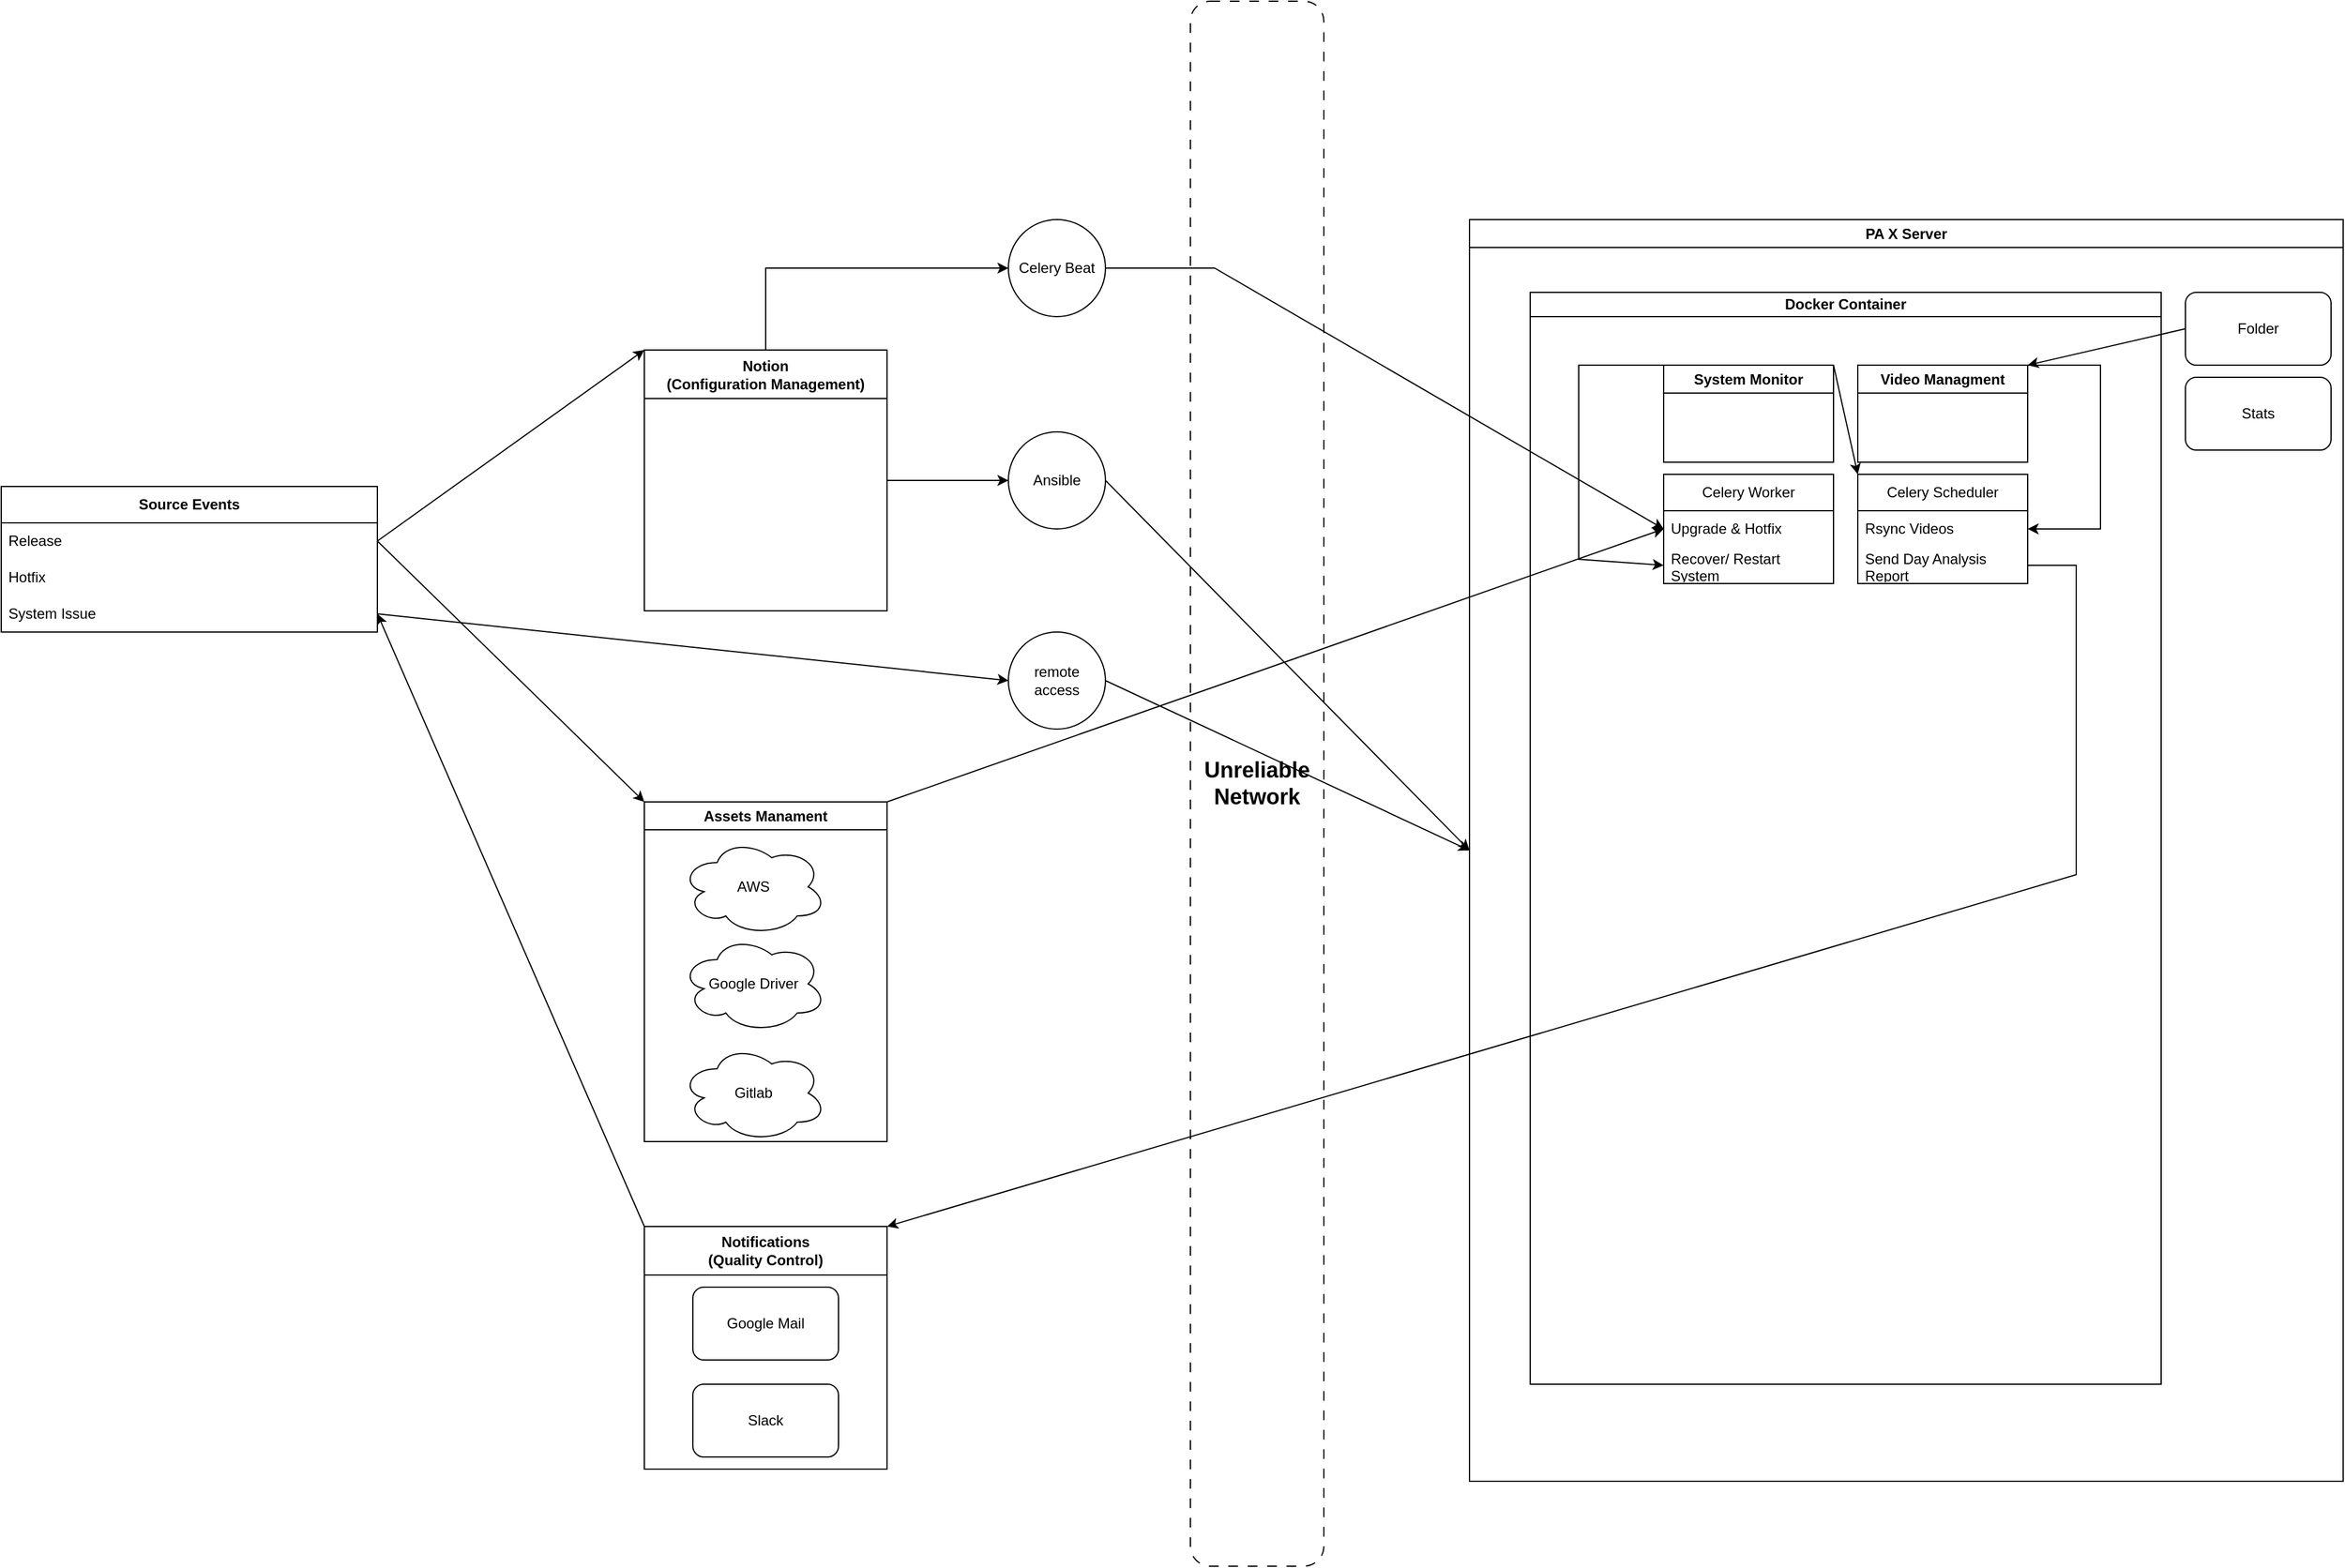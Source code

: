 <mxfile version="21.8.2" type="github">
  <diagram name="Page-1" id="hQwGyKhbjzrT1JZe0jhg">
    <mxGraphModel dx="2885" dy="2327" grid="1" gridSize="10" guides="1" tooltips="1" connect="1" arrows="1" fold="1" page="1" pageScale="1" pageWidth="850" pageHeight="1100" math="0" shadow="0">
      <root>
        <mxCell id="0" />
        <mxCell id="1" parent="0" />
        <mxCell id="8oCGStmulFOt3wNiHvip-57" value="&lt;font style=&quot;font-size: 18px;&quot;&gt;&lt;b&gt;Unreliable Network&lt;/b&gt;&lt;/font&gt;" style="rounded=1;whiteSpace=wrap;html=1;dashed=1;dashPattern=8 8;" vertex="1" parent="1">
          <mxGeometry x="230" y="-150" width="110" height="1290" as="geometry" />
        </mxCell>
        <mxCell id="8oCGStmulFOt3wNiHvip-2" value="PA X Server" style="swimlane;whiteSpace=wrap;html=1;" vertex="1" parent="1">
          <mxGeometry x="460" y="30" width="720" height="1040" as="geometry" />
        </mxCell>
        <mxCell id="8oCGStmulFOt3wNiHvip-3" value="Docker Container" style="swimlane;whiteSpace=wrap;html=1;startSize=20;" vertex="1" parent="8oCGStmulFOt3wNiHvip-2">
          <mxGeometry x="50" y="60" width="520" height="900" as="geometry" />
        </mxCell>
        <mxCell id="8oCGStmulFOt3wNiHvip-23" value="System Monitor" style="swimlane;whiteSpace=wrap;html=1;" vertex="1" parent="8oCGStmulFOt3wNiHvip-3">
          <mxGeometry x="110" y="60" width="140" height="80" as="geometry" />
        </mxCell>
        <mxCell id="8oCGStmulFOt3wNiHvip-29" value="Celery Worker" style="swimlane;fontStyle=0;childLayout=stackLayout;horizontal=1;startSize=30;horizontalStack=0;resizeParent=1;resizeParentMax=0;resizeLast=0;collapsible=1;marginBottom=0;whiteSpace=wrap;html=1;" vertex="1" parent="8oCGStmulFOt3wNiHvip-3">
          <mxGeometry x="110" y="150" width="140" height="90" as="geometry" />
        </mxCell>
        <mxCell id="8oCGStmulFOt3wNiHvip-30" value="Upgrade &amp;amp; Hotfix" style="text;strokeColor=none;fillColor=none;align=left;verticalAlign=middle;spacingLeft=4;spacingRight=4;overflow=hidden;points=[[0,0.5],[1,0.5]];portConstraint=eastwest;rotatable=0;whiteSpace=wrap;html=1;" vertex="1" parent="8oCGStmulFOt3wNiHvip-29">
          <mxGeometry y="30" width="140" height="30" as="geometry" />
        </mxCell>
        <mxCell id="8oCGStmulFOt3wNiHvip-32" value="Recover/ Restart System" style="text;strokeColor=none;fillColor=none;align=left;verticalAlign=middle;spacingLeft=4;spacingRight=4;overflow=hidden;points=[[0,0.5],[1,0.5]];portConstraint=eastwest;rotatable=0;whiteSpace=wrap;html=1;" vertex="1" parent="8oCGStmulFOt3wNiHvip-29">
          <mxGeometry y="60" width="140" height="30" as="geometry" />
        </mxCell>
        <mxCell id="8oCGStmulFOt3wNiHvip-35" value="" style="endArrow=classic;html=1;rounded=0;exitX=0;exitY=0;exitDx=0;exitDy=0;entryX=0;entryY=0.5;entryDx=0;entryDy=0;" edge="1" parent="8oCGStmulFOt3wNiHvip-3" source="8oCGStmulFOt3wNiHvip-23" target="8oCGStmulFOt3wNiHvip-32">
          <mxGeometry width="50" height="50" relative="1" as="geometry">
            <mxPoint x="-40" y="320" as="sourcePoint" />
            <mxPoint x="-130" y="250" as="targetPoint" />
            <Array as="points">
              <mxPoint x="40" y="60" />
              <mxPoint x="40" y="220" />
            </Array>
          </mxGeometry>
        </mxCell>
        <mxCell id="8oCGStmulFOt3wNiHvip-37" value="Celery Scheduler" style="swimlane;fontStyle=0;childLayout=stackLayout;horizontal=1;startSize=30;horizontalStack=0;resizeParent=1;resizeParentMax=0;resizeLast=0;collapsible=1;marginBottom=0;whiteSpace=wrap;html=1;" vertex="1" parent="8oCGStmulFOt3wNiHvip-3">
          <mxGeometry x="270" y="150" width="140" height="90" as="geometry" />
        </mxCell>
        <mxCell id="8oCGStmulFOt3wNiHvip-38" value="Rsync Videos" style="text;strokeColor=none;fillColor=none;align=left;verticalAlign=middle;spacingLeft=4;spacingRight=4;overflow=hidden;points=[[0,0.5],[1,0.5]];portConstraint=eastwest;rotatable=0;whiteSpace=wrap;html=1;" vertex="1" parent="8oCGStmulFOt3wNiHvip-37">
          <mxGeometry y="30" width="140" height="30" as="geometry" />
        </mxCell>
        <mxCell id="8oCGStmulFOt3wNiHvip-39" value="Send Day Analysis Report" style="text;strokeColor=none;fillColor=none;align=left;verticalAlign=middle;spacingLeft=4;spacingRight=4;overflow=hidden;points=[[0,0.5],[1,0.5]];portConstraint=eastwest;rotatable=0;whiteSpace=wrap;html=1;" vertex="1" parent="8oCGStmulFOt3wNiHvip-37">
          <mxGeometry y="60" width="140" height="30" as="geometry" />
        </mxCell>
        <mxCell id="8oCGStmulFOt3wNiHvip-43" value="Video Managment" style="swimlane;whiteSpace=wrap;html=1;" vertex="1" parent="8oCGStmulFOt3wNiHvip-3">
          <mxGeometry x="270" y="60" width="140" height="80" as="geometry" />
        </mxCell>
        <mxCell id="8oCGStmulFOt3wNiHvip-45" value="" style="endArrow=classic;html=1;rounded=0;exitX=1;exitY=0;exitDx=0;exitDy=0;entryX=1;entryY=0.5;entryDx=0;entryDy=0;" edge="1" parent="8oCGStmulFOt3wNiHvip-3" source="8oCGStmulFOt3wNiHvip-43" target="8oCGStmulFOt3wNiHvip-38">
          <mxGeometry width="50" height="50" relative="1" as="geometry">
            <mxPoint x="430" y="70" as="sourcePoint" />
            <mxPoint x="550" y="350" as="targetPoint" />
            <Array as="points">
              <mxPoint x="470" y="60" />
              <mxPoint x="470" y="195" />
            </Array>
          </mxGeometry>
        </mxCell>
        <mxCell id="8oCGStmulFOt3wNiHvip-46" value="" style="endArrow=classic;html=1;rounded=0;exitX=1;exitY=0;exitDx=0;exitDy=0;entryX=0;entryY=0;entryDx=0;entryDy=0;" edge="1" parent="8oCGStmulFOt3wNiHvip-3" source="8oCGStmulFOt3wNiHvip-23" target="8oCGStmulFOt3wNiHvip-37">
          <mxGeometry width="50" height="50" relative="1" as="geometry">
            <mxPoint x="30" y="320" as="sourcePoint" />
            <mxPoint x="80" y="270" as="targetPoint" />
          </mxGeometry>
        </mxCell>
        <mxCell id="8oCGStmulFOt3wNiHvip-21" value="Folder" style="rounded=1;whiteSpace=wrap;html=1;" vertex="1" parent="8oCGStmulFOt3wNiHvip-2">
          <mxGeometry x="590" y="60" width="120" height="60" as="geometry" />
        </mxCell>
        <mxCell id="8oCGStmulFOt3wNiHvip-22" value="Stats" style="rounded=1;whiteSpace=wrap;html=1;" vertex="1" parent="8oCGStmulFOt3wNiHvip-2">
          <mxGeometry x="590" y="130" width="120" height="60" as="geometry" />
        </mxCell>
        <mxCell id="8oCGStmulFOt3wNiHvip-44" value="" style="endArrow=classic;html=1;rounded=0;exitX=0;exitY=0.5;exitDx=0;exitDy=0;entryX=1;entryY=0;entryDx=0;entryDy=0;" edge="1" parent="8oCGStmulFOt3wNiHvip-2" source="8oCGStmulFOt3wNiHvip-21" target="8oCGStmulFOt3wNiHvip-43">
          <mxGeometry width="50" height="50" relative="1" as="geometry">
            <mxPoint x="80" y="380" as="sourcePoint" />
            <mxPoint x="130" y="330" as="targetPoint" />
          </mxGeometry>
        </mxCell>
        <mxCell id="8oCGStmulFOt3wNiHvip-4" value="Ansible" style="ellipse;whiteSpace=wrap;html=1;aspect=fixed;" vertex="1" parent="1">
          <mxGeometry x="80" y="205" width="80" height="80" as="geometry" />
        </mxCell>
        <mxCell id="8oCGStmulFOt3wNiHvip-5" value="" style="endArrow=classic;html=1;rounded=0;exitX=1;exitY=0.5;exitDx=0;exitDy=0;entryX=0;entryY=0.5;entryDx=0;entryDy=0;" edge="1" parent="1" source="8oCGStmulFOt3wNiHvip-4" target="8oCGStmulFOt3wNiHvip-2">
          <mxGeometry width="50" height="50" relative="1" as="geometry">
            <mxPoint x="470" y="230" as="sourcePoint" />
            <mxPoint x="520" y="180" as="targetPoint" />
          </mxGeometry>
        </mxCell>
        <mxCell id="8oCGStmulFOt3wNiHvip-7" value="Notion &lt;br&gt;(Configuration Management)" style="swimlane;whiteSpace=wrap;html=1;startSize=40;" vertex="1" parent="1">
          <mxGeometry x="-220" y="137.5" width="200" height="215" as="geometry" />
        </mxCell>
        <mxCell id="8oCGStmulFOt3wNiHvip-8" value="" style="endArrow=classic;html=1;rounded=0;exitX=1;exitY=0.5;exitDx=0;exitDy=0;entryX=0;entryY=0.5;entryDx=0;entryDy=0;" edge="1" parent="1" source="8oCGStmulFOt3wNiHvip-7" target="8oCGStmulFOt3wNiHvip-4">
          <mxGeometry width="50" height="50" relative="1" as="geometry">
            <mxPoint x="-30" y="230" as="sourcePoint" />
            <mxPoint x="20" y="180" as="targetPoint" />
          </mxGeometry>
        </mxCell>
        <mxCell id="8oCGStmulFOt3wNiHvip-9" value="Assets Manament" style="swimlane;whiteSpace=wrap;html=1;" vertex="1" parent="1">
          <mxGeometry x="-220" y="510" width="200" height="280" as="geometry" />
        </mxCell>
        <mxCell id="8oCGStmulFOt3wNiHvip-10" value="AWS" style="ellipse;shape=cloud;whiteSpace=wrap;html=1;" vertex="1" parent="8oCGStmulFOt3wNiHvip-9">
          <mxGeometry x="30" y="30" width="120" height="80" as="geometry" />
        </mxCell>
        <mxCell id="8oCGStmulFOt3wNiHvip-13" value="Google Driver" style="ellipse;shape=cloud;whiteSpace=wrap;html=1;" vertex="1" parent="8oCGStmulFOt3wNiHvip-9">
          <mxGeometry x="30" y="110" width="120" height="80" as="geometry" />
        </mxCell>
        <mxCell id="8oCGStmulFOt3wNiHvip-48" value="Gitlab" style="ellipse;shape=cloud;whiteSpace=wrap;html=1;" vertex="1" parent="8oCGStmulFOt3wNiHvip-9">
          <mxGeometry x="30" y="200" width="120" height="80" as="geometry" />
        </mxCell>
        <mxCell id="8oCGStmulFOt3wNiHvip-14" value="Notifications&lt;br&gt;(Quality Control)" style="swimlane;whiteSpace=wrap;html=1;startSize=40;" vertex="1" parent="1">
          <mxGeometry x="-220" y="860" width="200" height="200" as="geometry" />
        </mxCell>
        <mxCell id="8oCGStmulFOt3wNiHvip-15" value="Google Mail" style="rounded=1;whiteSpace=wrap;html=1;" vertex="1" parent="8oCGStmulFOt3wNiHvip-14">
          <mxGeometry x="40" y="50" width="120" height="60" as="geometry" />
        </mxCell>
        <mxCell id="8oCGStmulFOt3wNiHvip-16" value="Slack" style="rounded=1;whiteSpace=wrap;html=1;" vertex="1" parent="8oCGStmulFOt3wNiHvip-14">
          <mxGeometry x="40" y="130" width="120" height="60" as="geometry" />
        </mxCell>
        <mxCell id="8oCGStmulFOt3wNiHvip-26" value="" style="endArrow=classic;html=1;rounded=0;exitX=1;exitY=0.5;exitDx=0;exitDy=0;entryX=0;entryY=0.5;entryDx=0;entryDy=0;" edge="1" parent="1" source="8oCGStmulFOt3wNiHvip-27" target="8oCGStmulFOt3wNiHvip-30">
          <mxGeometry width="50" height="50" relative="1" as="geometry">
            <mxPoint x="350" y="410" as="sourcePoint" />
            <mxPoint x="620" y="300" as="targetPoint" />
            <Array as="points">
              <mxPoint x="250" y="70" />
            </Array>
          </mxGeometry>
        </mxCell>
        <mxCell id="8oCGStmulFOt3wNiHvip-28" value="" style="endArrow=classic;html=1;rounded=0;exitX=0.5;exitY=0;exitDx=0;exitDy=0;entryX=0;entryY=0.5;entryDx=0;entryDy=0;" edge="1" parent="1" source="8oCGStmulFOt3wNiHvip-7" target="8oCGStmulFOt3wNiHvip-27">
          <mxGeometry width="50" height="50" relative="1" as="geometry">
            <mxPoint x="-120" y="138" as="sourcePoint" />
            <mxPoint x="620" y="190" as="targetPoint" />
            <Array as="points">
              <mxPoint x="-120" y="70" />
            </Array>
          </mxGeometry>
        </mxCell>
        <mxCell id="8oCGStmulFOt3wNiHvip-27" value="Celery Beat" style="ellipse;whiteSpace=wrap;html=1;aspect=fixed;" vertex="1" parent="1">
          <mxGeometry x="80" y="30" width="80" height="80" as="geometry" />
        </mxCell>
        <mxCell id="8oCGStmulFOt3wNiHvip-42" value="" style="endArrow=classic;html=1;rounded=0;exitX=1;exitY=0;exitDx=0;exitDy=0;entryX=0;entryY=0.5;entryDx=0;entryDy=0;" edge="1" parent="1" source="8oCGStmulFOt3wNiHvip-9" target="8oCGStmulFOt3wNiHvip-30">
          <mxGeometry width="50" height="50" relative="1" as="geometry">
            <mxPoint x="540" y="410" as="sourcePoint" />
            <mxPoint x="590" y="360" as="targetPoint" />
          </mxGeometry>
        </mxCell>
        <mxCell id="8oCGStmulFOt3wNiHvip-47" value="" style="endArrow=classic;html=1;rounded=0;exitX=1;exitY=0.5;exitDx=0;exitDy=0;entryX=1;entryY=0;entryDx=0;entryDy=0;" edge="1" parent="1" source="8oCGStmulFOt3wNiHvip-39" target="8oCGStmulFOt3wNiHvip-14">
          <mxGeometry width="50" height="50" relative="1" as="geometry">
            <mxPoint x="540" y="410" as="sourcePoint" />
            <mxPoint x="590" y="360" as="targetPoint" />
            <Array as="points">
              <mxPoint x="960" y="315" />
              <mxPoint x="960" y="570" />
            </Array>
          </mxGeometry>
        </mxCell>
        <mxCell id="8oCGStmulFOt3wNiHvip-50" value="&lt;b&gt;Source Events&lt;/b&gt;" style="swimlane;fontStyle=0;childLayout=stackLayout;horizontal=1;startSize=30;horizontalStack=0;resizeParent=1;resizeParentMax=0;resizeLast=0;collapsible=1;marginBottom=0;whiteSpace=wrap;html=1;" vertex="1" parent="1">
          <mxGeometry x="-750" y="250" width="310" height="120" as="geometry" />
        </mxCell>
        <mxCell id="8oCGStmulFOt3wNiHvip-51" value="Release" style="text;strokeColor=none;fillColor=none;align=left;verticalAlign=middle;spacingLeft=4;spacingRight=4;overflow=hidden;points=[[0,0.5],[1,0.5]];portConstraint=eastwest;rotatable=0;whiteSpace=wrap;html=1;" vertex="1" parent="8oCGStmulFOt3wNiHvip-50">
          <mxGeometry y="30" width="310" height="30" as="geometry" />
        </mxCell>
        <mxCell id="8oCGStmulFOt3wNiHvip-52" value="Hotfix" style="text;strokeColor=none;fillColor=none;align=left;verticalAlign=middle;spacingLeft=4;spacingRight=4;overflow=hidden;points=[[0,0.5],[1,0.5]];portConstraint=eastwest;rotatable=0;whiteSpace=wrap;html=1;" vertex="1" parent="8oCGStmulFOt3wNiHvip-50">
          <mxGeometry y="60" width="310" height="30" as="geometry" />
        </mxCell>
        <mxCell id="8oCGStmulFOt3wNiHvip-54" value="System Issue" style="text;strokeColor=none;fillColor=none;align=left;verticalAlign=middle;spacingLeft=4;spacingRight=4;overflow=hidden;points=[[0,0.5],[1,0.5]];portConstraint=eastwest;rotatable=0;whiteSpace=wrap;html=1;" vertex="1" parent="8oCGStmulFOt3wNiHvip-50">
          <mxGeometry y="90" width="310" height="30" as="geometry" />
        </mxCell>
        <mxCell id="8oCGStmulFOt3wNiHvip-55" value="" style="endArrow=classic;html=1;rounded=0;exitX=1;exitY=0.5;exitDx=0;exitDy=0;entryX=0;entryY=0;entryDx=0;entryDy=0;" edge="1" parent="1" source="8oCGStmulFOt3wNiHvip-51" target="8oCGStmulFOt3wNiHvip-9">
          <mxGeometry width="50" height="50" relative="1" as="geometry">
            <mxPoint x="-230" y="620" as="sourcePoint" />
            <mxPoint x="-180" y="570" as="targetPoint" />
          </mxGeometry>
        </mxCell>
        <mxCell id="8oCGStmulFOt3wNiHvip-56" value="" style="endArrow=classic;html=1;rounded=0;exitX=1;exitY=0.5;exitDx=0;exitDy=0;entryX=0;entryY=0;entryDx=0;entryDy=0;" edge="1" parent="1" source="8oCGStmulFOt3wNiHvip-51" target="8oCGStmulFOt3wNiHvip-7">
          <mxGeometry width="50" height="50" relative="1" as="geometry">
            <mxPoint x="-230" y="620" as="sourcePoint" />
            <mxPoint x="-180" y="570" as="targetPoint" />
          </mxGeometry>
        </mxCell>
        <mxCell id="8oCGStmulFOt3wNiHvip-58" value="" style="endArrow=classic;html=1;rounded=0;exitX=0;exitY=0;exitDx=0;exitDy=0;entryX=1;entryY=0.5;entryDx=0;entryDy=0;" edge="1" parent="1" source="8oCGStmulFOt3wNiHvip-14" target="8oCGStmulFOt3wNiHvip-54">
          <mxGeometry width="50" height="50" relative="1" as="geometry">
            <mxPoint x="130" y="520" as="sourcePoint" />
            <mxPoint x="180" y="470" as="targetPoint" />
          </mxGeometry>
        </mxCell>
        <mxCell id="8oCGStmulFOt3wNiHvip-59" value="remote access" style="ellipse;whiteSpace=wrap;html=1;aspect=fixed;" vertex="1" parent="1">
          <mxGeometry x="80" y="370" width="80" height="80" as="geometry" />
        </mxCell>
        <mxCell id="8oCGStmulFOt3wNiHvip-60" value="" style="endArrow=classic;html=1;rounded=0;exitX=1;exitY=0.5;exitDx=0;exitDy=0;entryX=0;entryY=0.5;entryDx=0;entryDy=0;" edge="1" parent="1" source="8oCGStmulFOt3wNiHvip-54" target="8oCGStmulFOt3wNiHvip-59">
          <mxGeometry width="50" height="50" relative="1" as="geometry">
            <mxPoint x="210" y="550" as="sourcePoint" />
            <mxPoint x="260" y="500" as="targetPoint" />
          </mxGeometry>
        </mxCell>
        <mxCell id="8oCGStmulFOt3wNiHvip-61" value="" style="endArrow=classic;html=1;rounded=0;exitX=1;exitY=0.5;exitDx=0;exitDy=0;entryX=0;entryY=0.5;entryDx=0;entryDy=0;" edge="1" parent="1" source="8oCGStmulFOt3wNiHvip-59" target="8oCGStmulFOt3wNiHvip-2">
          <mxGeometry width="50" height="50" relative="1" as="geometry">
            <mxPoint x="210" y="550" as="sourcePoint" />
            <mxPoint x="260" y="500" as="targetPoint" />
          </mxGeometry>
        </mxCell>
      </root>
    </mxGraphModel>
  </diagram>
</mxfile>
